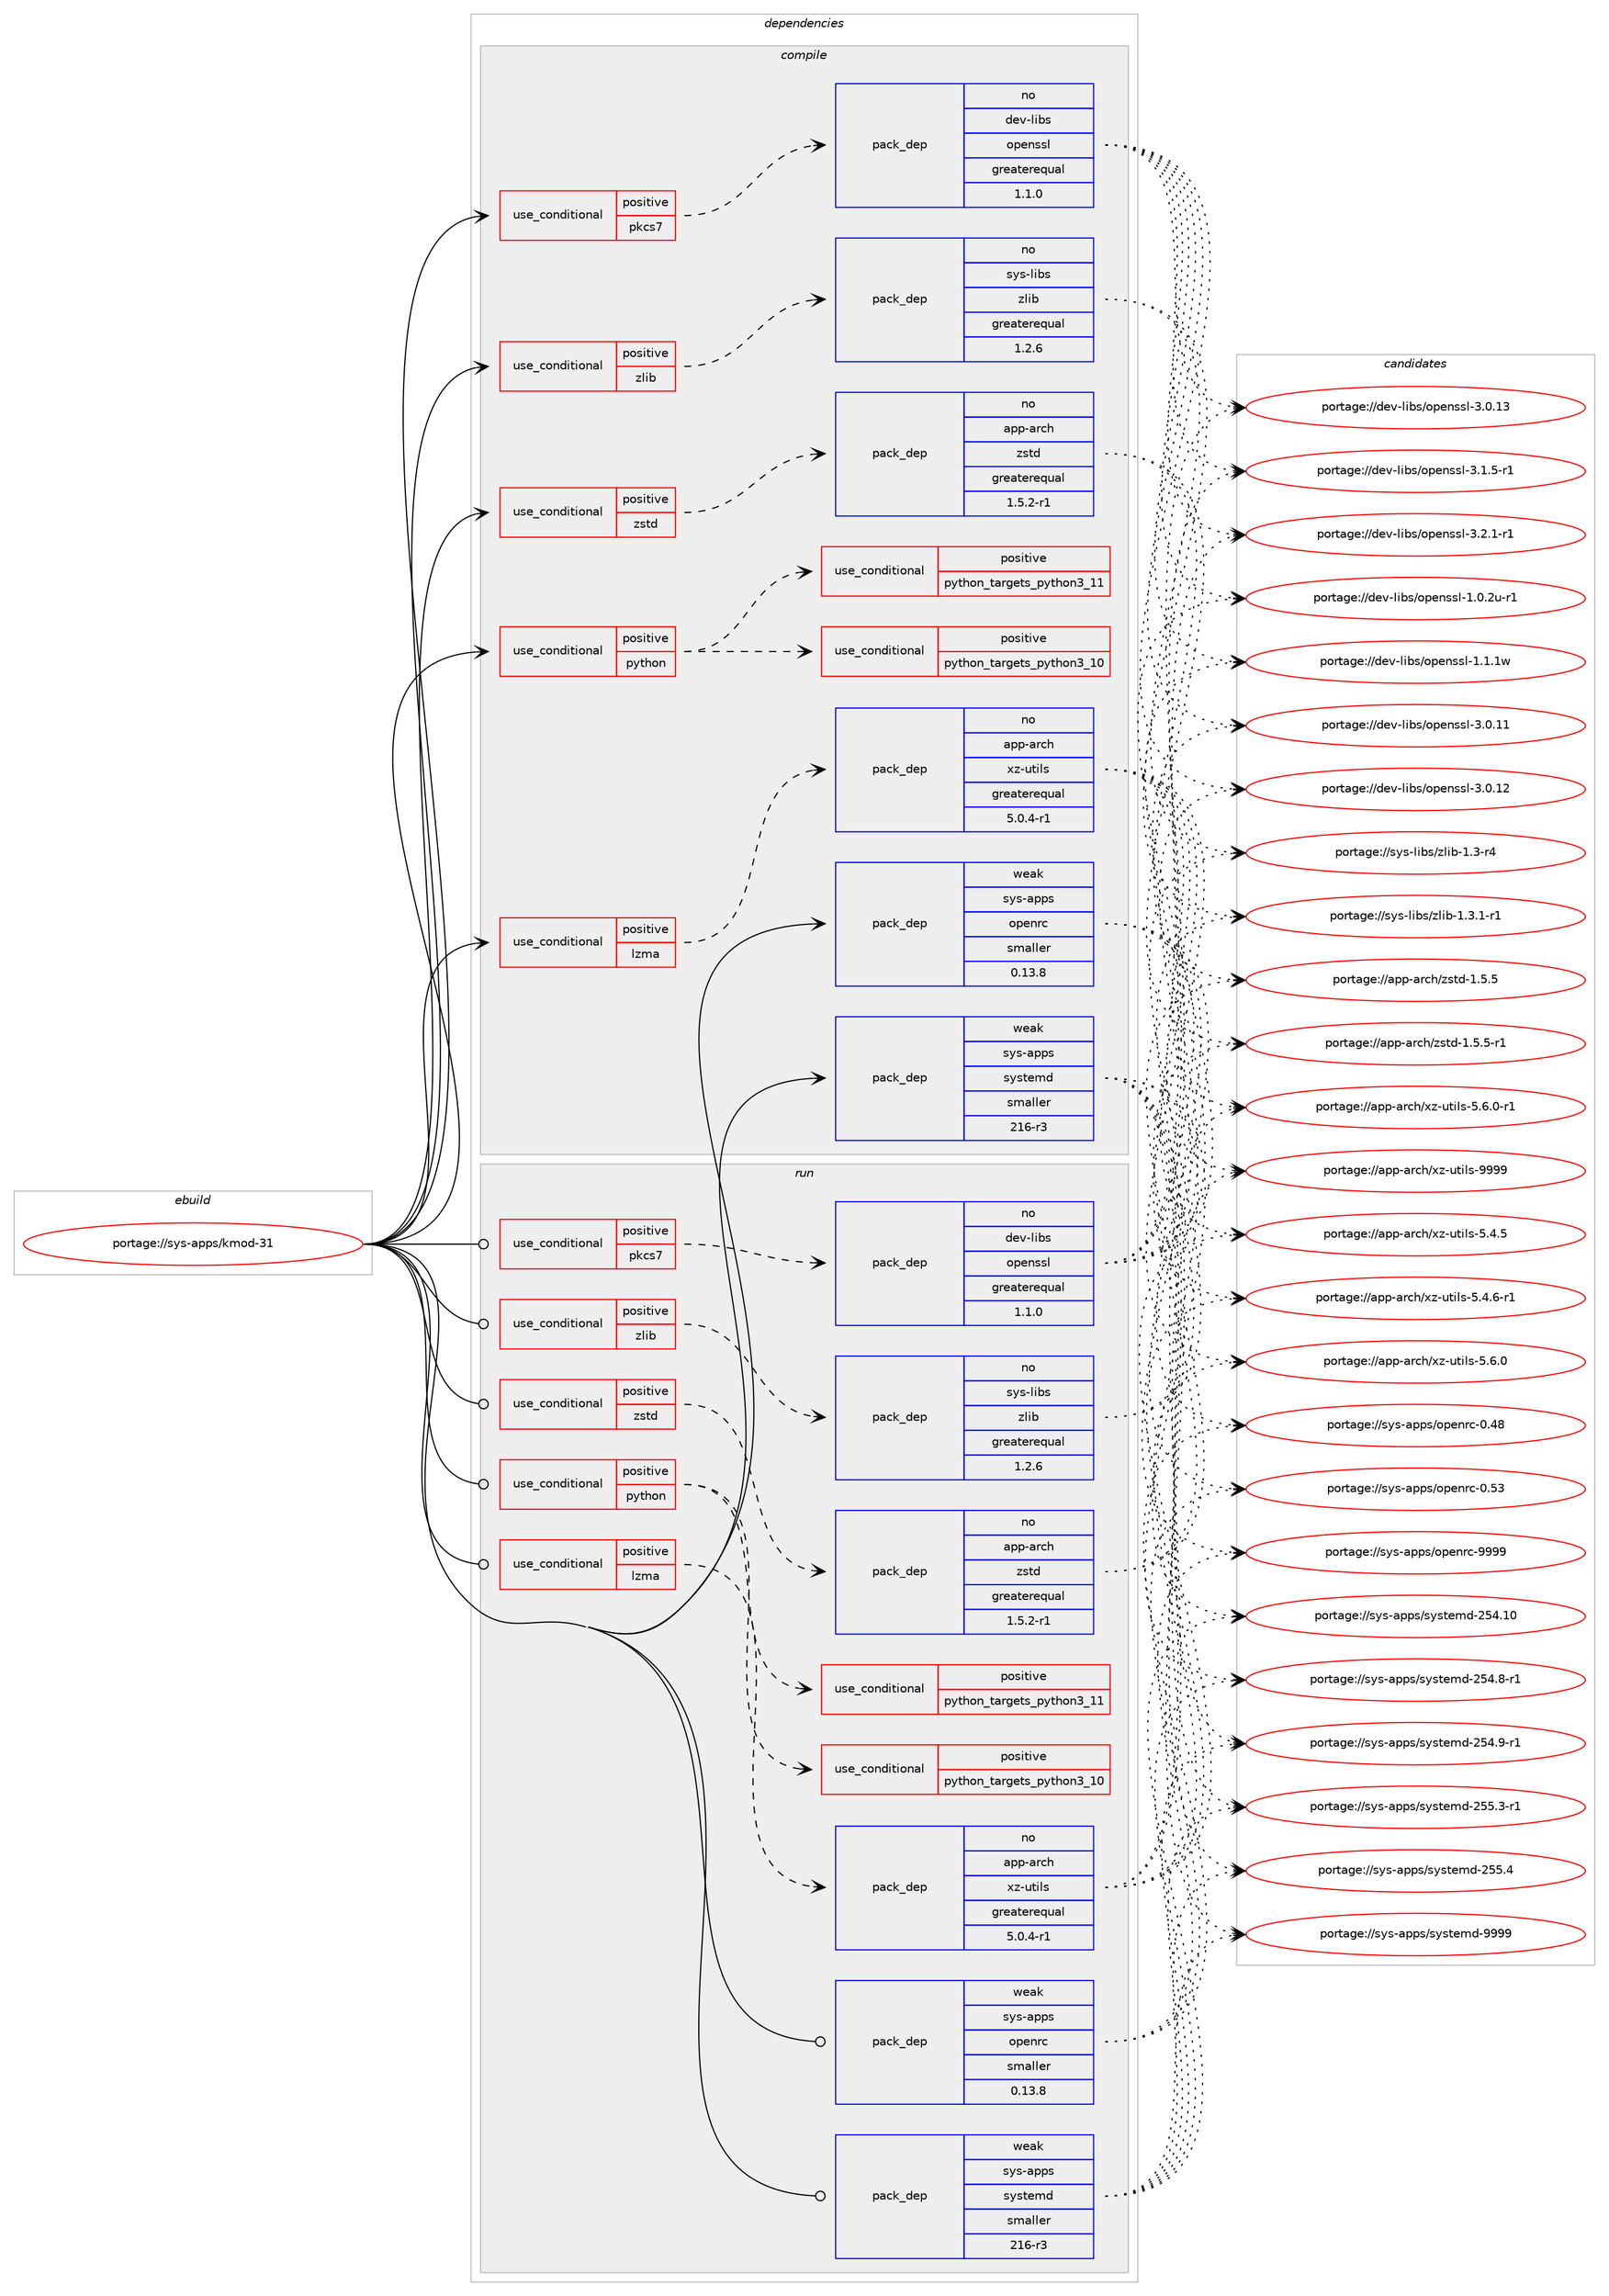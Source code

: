 digraph prolog {

# *************
# Graph options
# *************

newrank=true;
concentrate=true;
compound=true;
graph [rankdir=LR,fontname=Helvetica,fontsize=10,ranksep=1.5];#, ranksep=2.5, nodesep=0.2];
edge  [arrowhead=vee];
node  [fontname=Helvetica,fontsize=10];

# **********
# The ebuild
# **********

subgraph cluster_leftcol {
color=gray;
rank=same;
label=<<i>ebuild</i>>;
id [label="portage://sys-apps/kmod-31", color=red, width=4, href="../sys-apps/kmod-31.svg"];
}

# ****************
# The dependencies
# ****************

subgraph cluster_midcol {
color=gray;
label=<<i>dependencies</i>>;
subgraph cluster_compile {
fillcolor="#eeeeee";
style=filled;
label=<<i>compile</i>>;
subgraph cond9935 {
dependency13943 [label=<<TABLE BORDER="0" CELLBORDER="1" CELLSPACING="0" CELLPADDING="4"><TR><TD ROWSPAN="3" CELLPADDING="10">use_conditional</TD></TR><TR><TD>positive</TD></TR><TR><TD>lzma</TD></TR></TABLE>>, shape=none, color=red];
subgraph pack3865 {
dependency13944 [label=<<TABLE BORDER="0" CELLBORDER="1" CELLSPACING="0" CELLPADDING="4" WIDTH="220"><TR><TD ROWSPAN="6" CELLPADDING="30">pack_dep</TD></TR><TR><TD WIDTH="110">no</TD></TR><TR><TD>app-arch</TD></TR><TR><TD>xz-utils</TD></TR><TR><TD>greaterequal</TD></TR><TR><TD>5.0.4-r1</TD></TR></TABLE>>, shape=none, color=blue];
}
dependency13943:e -> dependency13944:w [weight=20,style="dashed",arrowhead="vee"];
}
id:e -> dependency13943:w [weight=20,style="solid",arrowhead="vee"];
subgraph cond9936 {
dependency13945 [label=<<TABLE BORDER="0" CELLBORDER="1" CELLSPACING="0" CELLPADDING="4"><TR><TD ROWSPAN="3" CELLPADDING="10">use_conditional</TD></TR><TR><TD>positive</TD></TR><TR><TD>pkcs7</TD></TR></TABLE>>, shape=none, color=red];
subgraph pack3866 {
dependency13946 [label=<<TABLE BORDER="0" CELLBORDER="1" CELLSPACING="0" CELLPADDING="4" WIDTH="220"><TR><TD ROWSPAN="6" CELLPADDING="30">pack_dep</TD></TR><TR><TD WIDTH="110">no</TD></TR><TR><TD>dev-libs</TD></TR><TR><TD>openssl</TD></TR><TR><TD>greaterequal</TD></TR><TR><TD>1.1.0</TD></TR></TABLE>>, shape=none, color=blue];
}
dependency13945:e -> dependency13946:w [weight=20,style="dashed",arrowhead="vee"];
}
id:e -> dependency13945:w [weight=20,style="solid",arrowhead="vee"];
subgraph cond9937 {
dependency13947 [label=<<TABLE BORDER="0" CELLBORDER="1" CELLSPACING="0" CELLPADDING="4"><TR><TD ROWSPAN="3" CELLPADDING="10">use_conditional</TD></TR><TR><TD>positive</TD></TR><TR><TD>python</TD></TR></TABLE>>, shape=none, color=red];
subgraph cond9938 {
dependency13948 [label=<<TABLE BORDER="0" CELLBORDER="1" CELLSPACING="0" CELLPADDING="4"><TR><TD ROWSPAN="3" CELLPADDING="10">use_conditional</TD></TR><TR><TD>positive</TD></TR><TR><TD>python_targets_python3_10</TD></TR></TABLE>>, shape=none, color=red];
# *** BEGIN UNKNOWN DEPENDENCY TYPE (TODO) ***
# dependency13948 -> package_dependency(portage://sys-apps/kmod-31,install,no,dev-lang,python,none,[,,],[slot(3.10)],[])
# *** END UNKNOWN DEPENDENCY TYPE (TODO) ***

}
dependency13947:e -> dependency13948:w [weight=20,style="dashed",arrowhead="vee"];
subgraph cond9939 {
dependency13949 [label=<<TABLE BORDER="0" CELLBORDER="1" CELLSPACING="0" CELLPADDING="4"><TR><TD ROWSPAN="3" CELLPADDING="10">use_conditional</TD></TR><TR><TD>positive</TD></TR><TR><TD>python_targets_python3_11</TD></TR></TABLE>>, shape=none, color=red];
# *** BEGIN UNKNOWN DEPENDENCY TYPE (TODO) ***
# dependency13949 -> package_dependency(portage://sys-apps/kmod-31,install,no,dev-lang,python,none,[,,],[slot(3.11)],[])
# *** END UNKNOWN DEPENDENCY TYPE (TODO) ***

}
dependency13947:e -> dependency13949:w [weight=20,style="dashed",arrowhead="vee"];
}
id:e -> dependency13947:w [weight=20,style="solid",arrowhead="vee"];
subgraph cond9940 {
dependency13950 [label=<<TABLE BORDER="0" CELLBORDER="1" CELLSPACING="0" CELLPADDING="4"><TR><TD ROWSPAN="3" CELLPADDING="10">use_conditional</TD></TR><TR><TD>positive</TD></TR><TR><TD>zlib</TD></TR></TABLE>>, shape=none, color=red];
subgraph pack3867 {
dependency13951 [label=<<TABLE BORDER="0" CELLBORDER="1" CELLSPACING="0" CELLPADDING="4" WIDTH="220"><TR><TD ROWSPAN="6" CELLPADDING="30">pack_dep</TD></TR><TR><TD WIDTH="110">no</TD></TR><TR><TD>sys-libs</TD></TR><TR><TD>zlib</TD></TR><TR><TD>greaterequal</TD></TR><TR><TD>1.2.6</TD></TR></TABLE>>, shape=none, color=blue];
}
dependency13950:e -> dependency13951:w [weight=20,style="dashed",arrowhead="vee"];
}
id:e -> dependency13950:w [weight=20,style="solid",arrowhead="vee"];
subgraph cond9941 {
dependency13952 [label=<<TABLE BORDER="0" CELLBORDER="1" CELLSPACING="0" CELLPADDING="4"><TR><TD ROWSPAN="3" CELLPADDING="10">use_conditional</TD></TR><TR><TD>positive</TD></TR><TR><TD>zstd</TD></TR></TABLE>>, shape=none, color=red];
subgraph pack3868 {
dependency13953 [label=<<TABLE BORDER="0" CELLBORDER="1" CELLSPACING="0" CELLPADDING="4" WIDTH="220"><TR><TD ROWSPAN="6" CELLPADDING="30">pack_dep</TD></TR><TR><TD WIDTH="110">no</TD></TR><TR><TD>app-arch</TD></TR><TR><TD>zstd</TD></TR><TR><TD>greaterequal</TD></TR><TR><TD>1.5.2-r1</TD></TR></TABLE>>, shape=none, color=blue];
}
dependency13952:e -> dependency13953:w [weight=20,style="dashed",arrowhead="vee"];
}
id:e -> dependency13952:w [weight=20,style="solid",arrowhead="vee"];
# *** BEGIN UNKNOWN DEPENDENCY TYPE (TODO) ***
# id -> package_dependency(portage://sys-apps/kmod-31,install,weak,sys-apps,module-init-tools,none,[,,],[],[])
# *** END UNKNOWN DEPENDENCY TYPE (TODO) ***

# *** BEGIN UNKNOWN DEPENDENCY TYPE (TODO) ***
# id -> package_dependency(portage://sys-apps/kmod-31,install,weak,sys-apps,modutils,none,[,,],[],[])
# *** END UNKNOWN DEPENDENCY TYPE (TODO) ***

subgraph pack3869 {
dependency13954 [label=<<TABLE BORDER="0" CELLBORDER="1" CELLSPACING="0" CELLPADDING="4" WIDTH="220"><TR><TD ROWSPAN="6" CELLPADDING="30">pack_dep</TD></TR><TR><TD WIDTH="110">weak</TD></TR><TR><TD>sys-apps</TD></TR><TR><TD>openrc</TD></TR><TR><TD>smaller</TD></TR><TR><TD>0.13.8</TD></TR></TABLE>>, shape=none, color=blue];
}
id:e -> dependency13954:w [weight=20,style="solid",arrowhead="vee"];
subgraph pack3870 {
dependency13955 [label=<<TABLE BORDER="0" CELLBORDER="1" CELLSPACING="0" CELLPADDING="4" WIDTH="220"><TR><TD ROWSPAN="6" CELLPADDING="30">pack_dep</TD></TR><TR><TD WIDTH="110">weak</TD></TR><TR><TD>sys-apps</TD></TR><TR><TD>systemd</TD></TR><TR><TD>smaller</TD></TR><TR><TD>216-r3</TD></TR></TABLE>>, shape=none, color=blue];
}
id:e -> dependency13955:w [weight=20,style="solid",arrowhead="vee"];
}
subgraph cluster_compileandrun {
fillcolor="#eeeeee";
style=filled;
label=<<i>compile and run</i>>;
}
subgraph cluster_run {
fillcolor="#eeeeee";
style=filled;
label=<<i>run</i>>;
subgraph cond9942 {
dependency13956 [label=<<TABLE BORDER="0" CELLBORDER="1" CELLSPACING="0" CELLPADDING="4"><TR><TD ROWSPAN="3" CELLPADDING="10">use_conditional</TD></TR><TR><TD>positive</TD></TR><TR><TD>lzma</TD></TR></TABLE>>, shape=none, color=red];
subgraph pack3871 {
dependency13957 [label=<<TABLE BORDER="0" CELLBORDER="1" CELLSPACING="0" CELLPADDING="4" WIDTH="220"><TR><TD ROWSPAN="6" CELLPADDING="30">pack_dep</TD></TR><TR><TD WIDTH="110">no</TD></TR><TR><TD>app-arch</TD></TR><TR><TD>xz-utils</TD></TR><TR><TD>greaterequal</TD></TR><TR><TD>5.0.4-r1</TD></TR></TABLE>>, shape=none, color=blue];
}
dependency13956:e -> dependency13957:w [weight=20,style="dashed",arrowhead="vee"];
}
id:e -> dependency13956:w [weight=20,style="solid",arrowhead="odot"];
subgraph cond9943 {
dependency13958 [label=<<TABLE BORDER="0" CELLBORDER="1" CELLSPACING="0" CELLPADDING="4"><TR><TD ROWSPAN="3" CELLPADDING="10">use_conditional</TD></TR><TR><TD>positive</TD></TR><TR><TD>pkcs7</TD></TR></TABLE>>, shape=none, color=red];
subgraph pack3872 {
dependency13959 [label=<<TABLE BORDER="0" CELLBORDER="1" CELLSPACING="0" CELLPADDING="4" WIDTH="220"><TR><TD ROWSPAN="6" CELLPADDING="30">pack_dep</TD></TR><TR><TD WIDTH="110">no</TD></TR><TR><TD>dev-libs</TD></TR><TR><TD>openssl</TD></TR><TR><TD>greaterequal</TD></TR><TR><TD>1.1.0</TD></TR></TABLE>>, shape=none, color=blue];
}
dependency13958:e -> dependency13959:w [weight=20,style="dashed",arrowhead="vee"];
}
id:e -> dependency13958:w [weight=20,style="solid",arrowhead="odot"];
subgraph cond9944 {
dependency13960 [label=<<TABLE BORDER="0" CELLBORDER="1" CELLSPACING="0" CELLPADDING="4"><TR><TD ROWSPAN="3" CELLPADDING="10">use_conditional</TD></TR><TR><TD>positive</TD></TR><TR><TD>python</TD></TR></TABLE>>, shape=none, color=red];
subgraph cond9945 {
dependency13961 [label=<<TABLE BORDER="0" CELLBORDER="1" CELLSPACING="0" CELLPADDING="4"><TR><TD ROWSPAN="3" CELLPADDING="10">use_conditional</TD></TR><TR><TD>positive</TD></TR><TR><TD>python_targets_python3_10</TD></TR></TABLE>>, shape=none, color=red];
# *** BEGIN UNKNOWN DEPENDENCY TYPE (TODO) ***
# dependency13961 -> package_dependency(portage://sys-apps/kmod-31,run,no,dev-lang,python,none,[,,],[slot(3.10)],[])
# *** END UNKNOWN DEPENDENCY TYPE (TODO) ***

}
dependency13960:e -> dependency13961:w [weight=20,style="dashed",arrowhead="vee"];
subgraph cond9946 {
dependency13962 [label=<<TABLE BORDER="0" CELLBORDER="1" CELLSPACING="0" CELLPADDING="4"><TR><TD ROWSPAN="3" CELLPADDING="10">use_conditional</TD></TR><TR><TD>positive</TD></TR><TR><TD>python_targets_python3_11</TD></TR></TABLE>>, shape=none, color=red];
# *** BEGIN UNKNOWN DEPENDENCY TYPE (TODO) ***
# dependency13962 -> package_dependency(portage://sys-apps/kmod-31,run,no,dev-lang,python,none,[,,],[slot(3.11)],[])
# *** END UNKNOWN DEPENDENCY TYPE (TODO) ***

}
dependency13960:e -> dependency13962:w [weight=20,style="dashed",arrowhead="vee"];
}
id:e -> dependency13960:w [weight=20,style="solid",arrowhead="odot"];
subgraph cond9947 {
dependency13963 [label=<<TABLE BORDER="0" CELLBORDER="1" CELLSPACING="0" CELLPADDING="4"><TR><TD ROWSPAN="3" CELLPADDING="10">use_conditional</TD></TR><TR><TD>positive</TD></TR><TR><TD>zlib</TD></TR></TABLE>>, shape=none, color=red];
subgraph pack3873 {
dependency13964 [label=<<TABLE BORDER="0" CELLBORDER="1" CELLSPACING="0" CELLPADDING="4" WIDTH="220"><TR><TD ROWSPAN="6" CELLPADDING="30">pack_dep</TD></TR><TR><TD WIDTH="110">no</TD></TR><TR><TD>sys-libs</TD></TR><TR><TD>zlib</TD></TR><TR><TD>greaterequal</TD></TR><TR><TD>1.2.6</TD></TR></TABLE>>, shape=none, color=blue];
}
dependency13963:e -> dependency13964:w [weight=20,style="dashed",arrowhead="vee"];
}
id:e -> dependency13963:w [weight=20,style="solid",arrowhead="odot"];
subgraph cond9948 {
dependency13965 [label=<<TABLE BORDER="0" CELLBORDER="1" CELLSPACING="0" CELLPADDING="4"><TR><TD ROWSPAN="3" CELLPADDING="10">use_conditional</TD></TR><TR><TD>positive</TD></TR><TR><TD>zstd</TD></TR></TABLE>>, shape=none, color=red];
subgraph pack3874 {
dependency13966 [label=<<TABLE BORDER="0" CELLBORDER="1" CELLSPACING="0" CELLPADDING="4" WIDTH="220"><TR><TD ROWSPAN="6" CELLPADDING="30">pack_dep</TD></TR><TR><TD WIDTH="110">no</TD></TR><TR><TD>app-arch</TD></TR><TR><TD>zstd</TD></TR><TR><TD>greaterequal</TD></TR><TR><TD>1.5.2-r1</TD></TR></TABLE>>, shape=none, color=blue];
}
dependency13965:e -> dependency13966:w [weight=20,style="dashed",arrowhead="vee"];
}
id:e -> dependency13965:w [weight=20,style="solid",arrowhead="odot"];
# *** BEGIN UNKNOWN DEPENDENCY TYPE (TODO) ***
# id -> package_dependency(portage://sys-apps/kmod-31,run,weak,sys-apps,module-init-tools,none,[,,],[],[])
# *** END UNKNOWN DEPENDENCY TYPE (TODO) ***

# *** BEGIN UNKNOWN DEPENDENCY TYPE (TODO) ***
# id -> package_dependency(portage://sys-apps/kmod-31,run,weak,sys-apps,modutils,none,[,,],[],[])
# *** END UNKNOWN DEPENDENCY TYPE (TODO) ***

subgraph pack3875 {
dependency13967 [label=<<TABLE BORDER="0" CELLBORDER="1" CELLSPACING="0" CELLPADDING="4" WIDTH="220"><TR><TD ROWSPAN="6" CELLPADDING="30">pack_dep</TD></TR><TR><TD WIDTH="110">weak</TD></TR><TR><TD>sys-apps</TD></TR><TR><TD>openrc</TD></TR><TR><TD>smaller</TD></TR><TR><TD>0.13.8</TD></TR></TABLE>>, shape=none, color=blue];
}
id:e -> dependency13967:w [weight=20,style="solid",arrowhead="odot"];
subgraph pack3876 {
dependency13968 [label=<<TABLE BORDER="0" CELLBORDER="1" CELLSPACING="0" CELLPADDING="4" WIDTH="220"><TR><TD ROWSPAN="6" CELLPADDING="30">pack_dep</TD></TR><TR><TD WIDTH="110">weak</TD></TR><TR><TD>sys-apps</TD></TR><TR><TD>systemd</TD></TR><TR><TD>smaller</TD></TR><TR><TD>216-r3</TD></TR></TABLE>>, shape=none, color=blue];
}
id:e -> dependency13968:w [weight=20,style="solid",arrowhead="odot"];
}
}

# **************
# The candidates
# **************

subgraph cluster_choices {
rank=same;
color=gray;
label=<<i>candidates</i>>;

subgraph choice3865 {
color=black;
nodesep=1;
choice971121124597114991044712012245117116105108115455346524653 [label="portage://app-arch/xz-utils-5.4.5", color=red, width=4,href="../app-arch/xz-utils-5.4.5.svg"];
choice9711211245971149910447120122451171161051081154553465246544511449 [label="portage://app-arch/xz-utils-5.4.6-r1", color=red, width=4,href="../app-arch/xz-utils-5.4.6-r1.svg"];
choice971121124597114991044712012245117116105108115455346544648 [label="portage://app-arch/xz-utils-5.6.0", color=red, width=4,href="../app-arch/xz-utils-5.6.0.svg"];
choice9711211245971149910447120122451171161051081154553465446484511449 [label="portage://app-arch/xz-utils-5.6.0-r1", color=red, width=4,href="../app-arch/xz-utils-5.6.0-r1.svg"];
choice9711211245971149910447120122451171161051081154557575757 [label="portage://app-arch/xz-utils-9999", color=red, width=4,href="../app-arch/xz-utils-9999.svg"];
dependency13944:e -> choice971121124597114991044712012245117116105108115455346524653:w [style=dotted,weight="100"];
dependency13944:e -> choice9711211245971149910447120122451171161051081154553465246544511449:w [style=dotted,weight="100"];
dependency13944:e -> choice971121124597114991044712012245117116105108115455346544648:w [style=dotted,weight="100"];
dependency13944:e -> choice9711211245971149910447120122451171161051081154553465446484511449:w [style=dotted,weight="100"];
dependency13944:e -> choice9711211245971149910447120122451171161051081154557575757:w [style=dotted,weight="100"];
}
subgraph choice3866 {
color=black;
nodesep=1;
choice1001011184510810598115471111121011101151151084549464846501174511449 [label="portage://dev-libs/openssl-1.0.2u-r1", color=red, width=4,href="../dev-libs/openssl-1.0.2u-r1.svg"];
choice100101118451081059811547111112101110115115108454946494649119 [label="portage://dev-libs/openssl-1.1.1w", color=red, width=4,href="../dev-libs/openssl-1.1.1w.svg"];
choice10010111845108105981154711111210111011511510845514648464949 [label="portage://dev-libs/openssl-3.0.11", color=red, width=4,href="../dev-libs/openssl-3.0.11.svg"];
choice10010111845108105981154711111210111011511510845514648464950 [label="portage://dev-libs/openssl-3.0.12", color=red, width=4,href="../dev-libs/openssl-3.0.12.svg"];
choice10010111845108105981154711111210111011511510845514648464951 [label="portage://dev-libs/openssl-3.0.13", color=red, width=4,href="../dev-libs/openssl-3.0.13.svg"];
choice1001011184510810598115471111121011101151151084551464946534511449 [label="portage://dev-libs/openssl-3.1.5-r1", color=red, width=4,href="../dev-libs/openssl-3.1.5-r1.svg"];
choice1001011184510810598115471111121011101151151084551465046494511449 [label="portage://dev-libs/openssl-3.2.1-r1", color=red, width=4,href="../dev-libs/openssl-3.2.1-r1.svg"];
dependency13946:e -> choice1001011184510810598115471111121011101151151084549464846501174511449:w [style=dotted,weight="100"];
dependency13946:e -> choice100101118451081059811547111112101110115115108454946494649119:w [style=dotted,weight="100"];
dependency13946:e -> choice10010111845108105981154711111210111011511510845514648464949:w [style=dotted,weight="100"];
dependency13946:e -> choice10010111845108105981154711111210111011511510845514648464950:w [style=dotted,weight="100"];
dependency13946:e -> choice10010111845108105981154711111210111011511510845514648464951:w [style=dotted,weight="100"];
dependency13946:e -> choice1001011184510810598115471111121011101151151084551464946534511449:w [style=dotted,weight="100"];
dependency13946:e -> choice1001011184510810598115471111121011101151151084551465046494511449:w [style=dotted,weight="100"];
}
subgraph choice3867 {
color=black;
nodesep=1;
choice11512111545108105981154712210810598454946514511452 [label="portage://sys-libs/zlib-1.3-r4", color=red, width=4,href="../sys-libs/zlib-1.3-r4.svg"];
choice115121115451081059811547122108105984549465146494511449 [label="portage://sys-libs/zlib-1.3.1-r1", color=red, width=4,href="../sys-libs/zlib-1.3.1-r1.svg"];
dependency13951:e -> choice11512111545108105981154712210810598454946514511452:w [style=dotted,weight="100"];
dependency13951:e -> choice115121115451081059811547122108105984549465146494511449:w [style=dotted,weight="100"];
}
subgraph choice3868 {
color=black;
nodesep=1;
choice9711211245971149910447122115116100454946534653 [label="portage://app-arch/zstd-1.5.5", color=red, width=4,href="../app-arch/zstd-1.5.5.svg"];
choice97112112459711499104471221151161004549465346534511449 [label="portage://app-arch/zstd-1.5.5-r1", color=red, width=4,href="../app-arch/zstd-1.5.5-r1.svg"];
dependency13953:e -> choice9711211245971149910447122115116100454946534653:w [style=dotted,weight="100"];
dependency13953:e -> choice97112112459711499104471221151161004549465346534511449:w [style=dotted,weight="100"];
}
subgraph choice3869 {
color=black;
nodesep=1;
choice115121115459711211211547111112101110114994548465256 [label="portage://sys-apps/openrc-0.48", color=red, width=4,href="../sys-apps/openrc-0.48.svg"];
choice115121115459711211211547111112101110114994548465351 [label="portage://sys-apps/openrc-0.53", color=red, width=4,href="../sys-apps/openrc-0.53.svg"];
choice115121115459711211211547111112101110114994557575757 [label="portage://sys-apps/openrc-9999", color=red, width=4,href="../sys-apps/openrc-9999.svg"];
dependency13954:e -> choice115121115459711211211547111112101110114994548465256:w [style=dotted,weight="100"];
dependency13954:e -> choice115121115459711211211547111112101110114994548465351:w [style=dotted,weight="100"];
dependency13954:e -> choice115121115459711211211547111112101110114994557575757:w [style=dotted,weight="100"];
}
subgraph choice3870 {
color=black;
nodesep=1;
choice11512111545971121121154711512111511610110910045505352464948 [label="portage://sys-apps/systemd-254.10", color=red, width=4,href="../sys-apps/systemd-254.10.svg"];
choice1151211154597112112115471151211151161011091004550535246564511449 [label="portage://sys-apps/systemd-254.8-r1", color=red, width=4,href="../sys-apps/systemd-254.8-r1.svg"];
choice1151211154597112112115471151211151161011091004550535246574511449 [label="portage://sys-apps/systemd-254.9-r1", color=red, width=4,href="../sys-apps/systemd-254.9-r1.svg"];
choice1151211154597112112115471151211151161011091004550535346514511449 [label="portage://sys-apps/systemd-255.3-r1", color=red, width=4,href="../sys-apps/systemd-255.3-r1.svg"];
choice115121115459711211211547115121115116101109100455053534652 [label="portage://sys-apps/systemd-255.4", color=red, width=4,href="../sys-apps/systemd-255.4.svg"];
choice1151211154597112112115471151211151161011091004557575757 [label="portage://sys-apps/systemd-9999", color=red, width=4,href="../sys-apps/systemd-9999.svg"];
dependency13955:e -> choice11512111545971121121154711512111511610110910045505352464948:w [style=dotted,weight="100"];
dependency13955:e -> choice1151211154597112112115471151211151161011091004550535246564511449:w [style=dotted,weight="100"];
dependency13955:e -> choice1151211154597112112115471151211151161011091004550535246574511449:w [style=dotted,weight="100"];
dependency13955:e -> choice1151211154597112112115471151211151161011091004550535346514511449:w [style=dotted,weight="100"];
dependency13955:e -> choice115121115459711211211547115121115116101109100455053534652:w [style=dotted,weight="100"];
dependency13955:e -> choice1151211154597112112115471151211151161011091004557575757:w [style=dotted,weight="100"];
}
subgraph choice3871 {
color=black;
nodesep=1;
choice971121124597114991044712012245117116105108115455346524653 [label="portage://app-arch/xz-utils-5.4.5", color=red, width=4,href="../app-arch/xz-utils-5.4.5.svg"];
choice9711211245971149910447120122451171161051081154553465246544511449 [label="portage://app-arch/xz-utils-5.4.6-r1", color=red, width=4,href="../app-arch/xz-utils-5.4.6-r1.svg"];
choice971121124597114991044712012245117116105108115455346544648 [label="portage://app-arch/xz-utils-5.6.0", color=red, width=4,href="../app-arch/xz-utils-5.6.0.svg"];
choice9711211245971149910447120122451171161051081154553465446484511449 [label="portage://app-arch/xz-utils-5.6.0-r1", color=red, width=4,href="../app-arch/xz-utils-5.6.0-r1.svg"];
choice9711211245971149910447120122451171161051081154557575757 [label="portage://app-arch/xz-utils-9999", color=red, width=4,href="../app-arch/xz-utils-9999.svg"];
dependency13957:e -> choice971121124597114991044712012245117116105108115455346524653:w [style=dotted,weight="100"];
dependency13957:e -> choice9711211245971149910447120122451171161051081154553465246544511449:w [style=dotted,weight="100"];
dependency13957:e -> choice971121124597114991044712012245117116105108115455346544648:w [style=dotted,weight="100"];
dependency13957:e -> choice9711211245971149910447120122451171161051081154553465446484511449:w [style=dotted,weight="100"];
dependency13957:e -> choice9711211245971149910447120122451171161051081154557575757:w [style=dotted,weight="100"];
}
subgraph choice3872 {
color=black;
nodesep=1;
choice1001011184510810598115471111121011101151151084549464846501174511449 [label="portage://dev-libs/openssl-1.0.2u-r1", color=red, width=4,href="../dev-libs/openssl-1.0.2u-r1.svg"];
choice100101118451081059811547111112101110115115108454946494649119 [label="portage://dev-libs/openssl-1.1.1w", color=red, width=4,href="../dev-libs/openssl-1.1.1w.svg"];
choice10010111845108105981154711111210111011511510845514648464949 [label="portage://dev-libs/openssl-3.0.11", color=red, width=4,href="../dev-libs/openssl-3.0.11.svg"];
choice10010111845108105981154711111210111011511510845514648464950 [label="portage://dev-libs/openssl-3.0.12", color=red, width=4,href="../dev-libs/openssl-3.0.12.svg"];
choice10010111845108105981154711111210111011511510845514648464951 [label="portage://dev-libs/openssl-3.0.13", color=red, width=4,href="../dev-libs/openssl-3.0.13.svg"];
choice1001011184510810598115471111121011101151151084551464946534511449 [label="portage://dev-libs/openssl-3.1.5-r1", color=red, width=4,href="../dev-libs/openssl-3.1.5-r1.svg"];
choice1001011184510810598115471111121011101151151084551465046494511449 [label="portage://dev-libs/openssl-3.2.1-r1", color=red, width=4,href="../dev-libs/openssl-3.2.1-r1.svg"];
dependency13959:e -> choice1001011184510810598115471111121011101151151084549464846501174511449:w [style=dotted,weight="100"];
dependency13959:e -> choice100101118451081059811547111112101110115115108454946494649119:w [style=dotted,weight="100"];
dependency13959:e -> choice10010111845108105981154711111210111011511510845514648464949:w [style=dotted,weight="100"];
dependency13959:e -> choice10010111845108105981154711111210111011511510845514648464950:w [style=dotted,weight="100"];
dependency13959:e -> choice10010111845108105981154711111210111011511510845514648464951:w [style=dotted,weight="100"];
dependency13959:e -> choice1001011184510810598115471111121011101151151084551464946534511449:w [style=dotted,weight="100"];
dependency13959:e -> choice1001011184510810598115471111121011101151151084551465046494511449:w [style=dotted,weight="100"];
}
subgraph choice3873 {
color=black;
nodesep=1;
choice11512111545108105981154712210810598454946514511452 [label="portage://sys-libs/zlib-1.3-r4", color=red, width=4,href="../sys-libs/zlib-1.3-r4.svg"];
choice115121115451081059811547122108105984549465146494511449 [label="portage://sys-libs/zlib-1.3.1-r1", color=red, width=4,href="../sys-libs/zlib-1.3.1-r1.svg"];
dependency13964:e -> choice11512111545108105981154712210810598454946514511452:w [style=dotted,weight="100"];
dependency13964:e -> choice115121115451081059811547122108105984549465146494511449:w [style=dotted,weight="100"];
}
subgraph choice3874 {
color=black;
nodesep=1;
choice9711211245971149910447122115116100454946534653 [label="portage://app-arch/zstd-1.5.5", color=red, width=4,href="../app-arch/zstd-1.5.5.svg"];
choice97112112459711499104471221151161004549465346534511449 [label="portage://app-arch/zstd-1.5.5-r1", color=red, width=4,href="../app-arch/zstd-1.5.5-r1.svg"];
dependency13966:e -> choice9711211245971149910447122115116100454946534653:w [style=dotted,weight="100"];
dependency13966:e -> choice97112112459711499104471221151161004549465346534511449:w [style=dotted,weight="100"];
}
subgraph choice3875 {
color=black;
nodesep=1;
choice115121115459711211211547111112101110114994548465256 [label="portage://sys-apps/openrc-0.48", color=red, width=4,href="../sys-apps/openrc-0.48.svg"];
choice115121115459711211211547111112101110114994548465351 [label="portage://sys-apps/openrc-0.53", color=red, width=4,href="../sys-apps/openrc-0.53.svg"];
choice115121115459711211211547111112101110114994557575757 [label="portage://sys-apps/openrc-9999", color=red, width=4,href="../sys-apps/openrc-9999.svg"];
dependency13967:e -> choice115121115459711211211547111112101110114994548465256:w [style=dotted,weight="100"];
dependency13967:e -> choice115121115459711211211547111112101110114994548465351:w [style=dotted,weight="100"];
dependency13967:e -> choice115121115459711211211547111112101110114994557575757:w [style=dotted,weight="100"];
}
subgraph choice3876 {
color=black;
nodesep=1;
choice11512111545971121121154711512111511610110910045505352464948 [label="portage://sys-apps/systemd-254.10", color=red, width=4,href="../sys-apps/systemd-254.10.svg"];
choice1151211154597112112115471151211151161011091004550535246564511449 [label="portage://sys-apps/systemd-254.8-r1", color=red, width=4,href="../sys-apps/systemd-254.8-r1.svg"];
choice1151211154597112112115471151211151161011091004550535246574511449 [label="portage://sys-apps/systemd-254.9-r1", color=red, width=4,href="../sys-apps/systemd-254.9-r1.svg"];
choice1151211154597112112115471151211151161011091004550535346514511449 [label="portage://sys-apps/systemd-255.3-r1", color=red, width=4,href="../sys-apps/systemd-255.3-r1.svg"];
choice115121115459711211211547115121115116101109100455053534652 [label="portage://sys-apps/systemd-255.4", color=red, width=4,href="../sys-apps/systemd-255.4.svg"];
choice1151211154597112112115471151211151161011091004557575757 [label="portage://sys-apps/systemd-9999", color=red, width=4,href="../sys-apps/systemd-9999.svg"];
dependency13968:e -> choice11512111545971121121154711512111511610110910045505352464948:w [style=dotted,weight="100"];
dependency13968:e -> choice1151211154597112112115471151211151161011091004550535246564511449:w [style=dotted,weight="100"];
dependency13968:e -> choice1151211154597112112115471151211151161011091004550535246574511449:w [style=dotted,weight="100"];
dependency13968:e -> choice1151211154597112112115471151211151161011091004550535346514511449:w [style=dotted,weight="100"];
dependency13968:e -> choice115121115459711211211547115121115116101109100455053534652:w [style=dotted,weight="100"];
dependency13968:e -> choice1151211154597112112115471151211151161011091004557575757:w [style=dotted,weight="100"];
}
}

}
